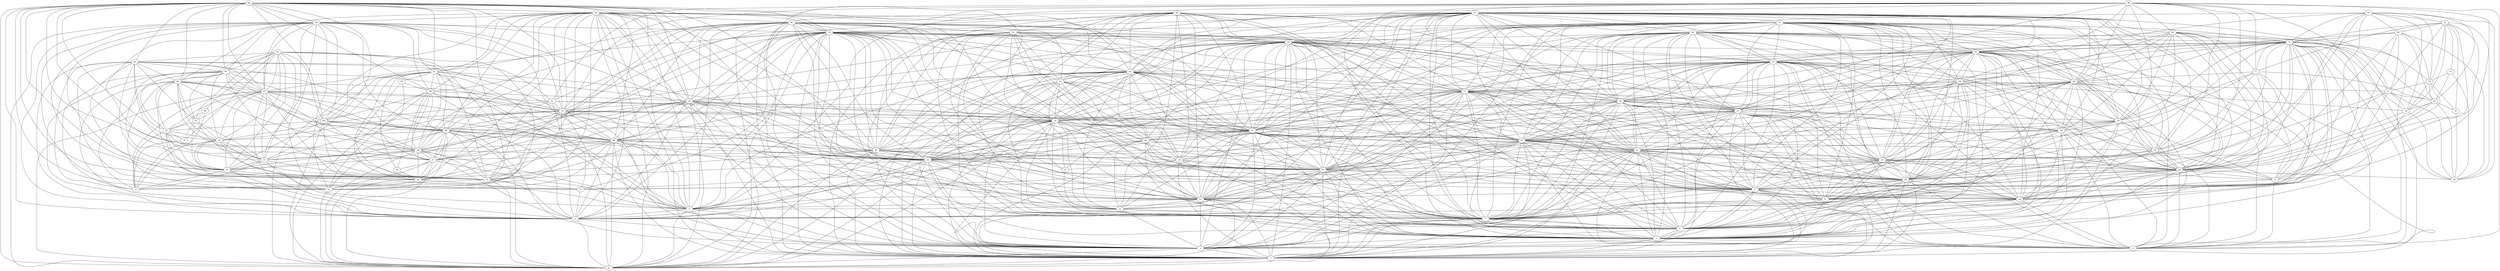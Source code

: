 digraph "sensornet-topology" {
label = "";
rankdir="BT";"0"->"1" [arrowhead = "both"] 
"0"->"2" [arrowhead = "both"] 
"0"->"3" [arrowhead = "both"] 
"0"->"9" [arrowhead = "both"] 
"0"->"12" [arrowhead = "both"] 
"0"->"14" [arrowhead = "both"] 
"0"->"15" [arrowhead = "both"] 
"0"->"18" [arrowhead = "both"] 
"0"->"29" [arrowhead = "both"] 
"0"->"37" [arrowhead = "both"] 
"0"->"39" [arrowhead = "both"] 
"0"->"40" [arrowhead = "both"] 
"0"->"46" [arrowhead = "both"] 
"0"->"48" [arrowhead = "both"] 
"0"->"51" [arrowhead = "both"] 
"0"->"52" [arrowhead = "both"] 
"0"->"53" [arrowhead = "both"] 
"0"->"59" [arrowhead = "both"] 
"0"->"62" [arrowhead = "both"] 
"0"->"64" [arrowhead = "both"] 
"0"->"65" [arrowhead = "both"] 
"0"->"68" [arrowhead = "both"] 
"0"->"79" [arrowhead = "both"] 
"0"->"87" [arrowhead = "both"] 
"0"->"89" [arrowhead = "both"] 
"0"->"90" [arrowhead = "both"] 
"0"->"96" [arrowhead = "both"] 
"0"->"98" [arrowhead = "both"] 
"1"->"2" [arrowhead = "both"] 
"1"->"5" [arrowhead = "both"] 
"1"->"6" [arrowhead = "both"] 
"1"->"7" [arrowhead = "both"] 
"1"->"9" [arrowhead = "both"] 
"1"->"10" [arrowhead = "both"] 
"1"->"12" [arrowhead = "both"] 
"1"->"17" [arrowhead = "both"] 
"1"->"20" [arrowhead = "both"] 
"1"->"23" [arrowhead = "both"] 
"1"->"28" [arrowhead = "both"] 
"1"->"29" [arrowhead = "both"] 
"1"->"35" [arrowhead = "both"] 
"1"->"40" [arrowhead = "both"] 
"1"->"41" [arrowhead = "both"] 
"1"->"43" [arrowhead = "both"] 
"1"->"44" [arrowhead = "both"] 
"1"->"46" [arrowhead = "both"] 
"1"->"52" [arrowhead = "both"] 
"1"->"55" [arrowhead = "both"] 
"1"->"56" [arrowhead = "both"] 
"1"->"57" [arrowhead = "both"] 
"1"->"59" [arrowhead = "both"] 
"1"->"60" [arrowhead = "both"] 
"1"->"62" [arrowhead = "both"] 
"1"->"67" [arrowhead = "both"] 
"1"->"70" [arrowhead = "both"] 
"1"->"73" [arrowhead = "both"] 
"1"->"78" [arrowhead = "both"] 
"1"->"79" [arrowhead = "both"] 
"1"->"85" [arrowhead = "both"] 
"1"->"90" [arrowhead = "both"] 
"1"->"91" [arrowhead = "both"] 
"1"->"93" [arrowhead = "both"] 
"1"->"94" [arrowhead = "both"] 
"1"->"96" [arrowhead = "both"] 
"2"->"3" [arrowhead = "both"] 
"2"->"5" [arrowhead = "both"] 
"2"->"6" [arrowhead = "both"] 
"2"->"7" [arrowhead = "both"] 
"2"->"9" [arrowhead = "both"] 
"2"->"10" [arrowhead = "both"] 
"2"->"12" [arrowhead = "both"] 
"2"->"17" [arrowhead = "both"] 
"2"->"23" [arrowhead = "both"] 
"2"->"29" [arrowhead = "both"] 
"2"->"40" [arrowhead = "both"] 
"2"->"41" [arrowhead = "both"] 
"2"->"43" [arrowhead = "both"] 
"2"->"46" [arrowhead = "both"] 
"2"->"48" [arrowhead = "both"] 
"2"->"51" [arrowhead = "both"] 
"2"->"53" [arrowhead = "both"] 
"2"->"55" [arrowhead = "both"] 
"2"->"56" [arrowhead = "both"] 
"2"->"57" [arrowhead = "both"] 
"2"->"59" [arrowhead = "both"] 
"2"->"60" [arrowhead = "both"] 
"2"->"62" [arrowhead = "both"] 
"2"->"67" [arrowhead = "both"] 
"2"->"73" [arrowhead = "both"] 
"2"->"79" [arrowhead = "both"] 
"2"->"90" [arrowhead = "both"] 
"2"->"91" [arrowhead = "both"] 
"2"->"93" [arrowhead = "both"] 
"2"->"96" [arrowhead = "both"] 
"2"->"98" [arrowhead = "both"] 
"3"->"9" [arrowhead = "both"] 
"3"->"11" [arrowhead = "both"] 
"3"->"15" [arrowhead = "both"] 
"3"->"29" [arrowhead = "both"] 
"3"->"30" [arrowhead = "both"] 
"3"->"31" [arrowhead = "both"] 
"3"->"32" [arrowhead = "both"] 
"3"->"39" [arrowhead = "both"] 
"3"->"43" [arrowhead = "both"] 
"3"->"46" [arrowhead = "both"] 
"3"->"48" [arrowhead = "both"] 
"3"->"49" [arrowhead = "both"] 
"3"->"52" [arrowhead = "both"] 
"3"->"59" [arrowhead = "both"] 
"3"->"61" [arrowhead = "both"] 
"3"->"65" [arrowhead = "both"] 
"3"->"79" [arrowhead = "both"] 
"3"->"80" [arrowhead = "both"] 
"3"->"81" [arrowhead = "both"] 
"3"->"82" [arrowhead = "both"] 
"3"->"89" [arrowhead = "both"] 
"3"->"93" [arrowhead = "both"] 
"3"->"96" [arrowhead = "both"] 
"3"->"98" [arrowhead = "both"] 
"3"->"99" [arrowhead = "both"] 
"4"->"5" [arrowhead = "both"] 
"4"->"16" [arrowhead = "both"] 
"4"->"17" [arrowhead = "both"] 
"4"->"20" [arrowhead = "both"] 
"4"->"21" [arrowhead = "both"] 
"4"->"25" [arrowhead = "both"] 
"4"->"34" [arrowhead = "both"] 
"4"->"35" [arrowhead = "both"] 
"4"->"41" [arrowhead = "both"] 
"4"->"43" [arrowhead = "both"] 
"4"->"49" [arrowhead = "both"] 
"4"->"55" [arrowhead = "both"] 
"4"->"66" [arrowhead = "both"] 
"4"->"67" [arrowhead = "both"] 
"4"->"70" [arrowhead = "both"] 
"4"->"71" [arrowhead = "both"] 
"4"->"75" [arrowhead = "both"] 
"4"->"84" [arrowhead = "both"] 
"4"->"85" [arrowhead = "both"] 
"4"->"91" [arrowhead = "both"] 
"4"->"93" [arrowhead = "both"] 
"4"->"99" [arrowhead = "both"] 
"5"->"6" [arrowhead = "both"] 
"5"->"7" [arrowhead = "both"] 
"5"->"8" [arrowhead = "both"] 
"5"->"12" [arrowhead = "both"] 
"5"->"16" [arrowhead = "both"] 
"5"->"17" [arrowhead = "both"] 
"5"->"20" [arrowhead = "both"] 
"5"->"23" [arrowhead = "both"] 
"5"->"25" [arrowhead = "both"] 
"5"->"29" [arrowhead = "both"] 
"5"->"35" [arrowhead = "both"] 
"5"->"41" [arrowhead = "both"] 
"5"->"43" [arrowhead = "both"] 
"5"->"49" [arrowhead = "both"] 
"5"->"51" [arrowhead = "both"] 
"5"->"52" [arrowhead = "both"] 
"5"->"54" [arrowhead = "both"] 
"5"->"56" [arrowhead = "both"] 
"5"->"57" [arrowhead = "both"] 
"5"->"58" [arrowhead = "both"] 
"5"->"62" [arrowhead = "both"] 
"5"->"66" [arrowhead = "both"] 
"5"->"67" [arrowhead = "both"] 
"5"->"70" [arrowhead = "both"] 
"5"->"73" [arrowhead = "both"] 
"5"->"75" [arrowhead = "both"] 
"5"->"79" [arrowhead = "both"] 
"5"->"85" [arrowhead = "both"] 
"5"->"91" [arrowhead = "both"] 
"5"->"93" [arrowhead = "both"] 
"5"->"99" [arrowhead = "both"] 
"6"->"7" [arrowhead = "both"] 
"6"->"8" [arrowhead = "both"] 
"6"->"16" [arrowhead = "both"] 
"6"->"17" [arrowhead = "both"] 
"6"->"20" [arrowhead = "both"] 
"6"->"23" [arrowhead = "both"] 
"6"->"25" [arrowhead = "both"] 
"6"->"28" [arrowhead = "both"] 
"6"->"35" [arrowhead = "both"] 
"6"->"41" [arrowhead = "both"] 
"6"->"43" [arrowhead = "both"] 
"6"->"44" [arrowhead = "both"] 
"6"->"51" [arrowhead = "both"] 
"6"->"52" [arrowhead = "both"] 
"6"->"55" [arrowhead = "both"] 
"6"->"57" [arrowhead = "both"] 
"6"->"58" [arrowhead = "both"] 
"6"->"66" [arrowhead = "both"] 
"6"->"67" [arrowhead = "both"] 
"6"->"70" [arrowhead = "both"] 
"6"->"73" [arrowhead = "both"] 
"6"->"75" [arrowhead = "both"] 
"6"->"78" [arrowhead = "both"] 
"6"->"85" [arrowhead = "both"] 
"6"->"91" [arrowhead = "both"] 
"6"->"93" [arrowhead = "both"] 
"6"->"94" [arrowhead = "both"] 
"7"->"8" [arrowhead = "both"] 
"7"->"10" [arrowhead = "both"] 
"7"->"12" [arrowhead = "both"] 
"7"->"16" [arrowhead = "both"] 
"7"->"17" [arrowhead = "both"] 
"7"->"20" [arrowhead = "both"] 
"7"->"23" [arrowhead = "both"] 
"7"->"28" [arrowhead = "both"] 
"7"->"29" [arrowhead = "both"] 
"7"->"35" [arrowhead = "both"] 
"7"->"41" [arrowhead = "both"] 
"7"->"43" [arrowhead = "both"] 
"7"->"44" [arrowhead = "both"] 
"7"->"51" [arrowhead = "both"] 
"7"->"52" [arrowhead = "both"] 
"7"->"55" [arrowhead = "both"] 
"7"->"56" [arrowhead = "both"] 
"7"->"58" [arrowhead = "both"] 
"7"->"60" [arrowhead = "both"] 
"7"->"62" [arrowhead = "both"] 
"7"->"66" [arrowhead = "both"] 
"7"->"67" [arrowhead = "both"] 
"7"->"70" [arrowhead = "both"] 
"7"->"73" [arrowhead = "both"] 
"7"->"78" [arrowhead = "both"] 
"7"->"79" [arrowhead = "both"] 
"7"->"85" [arrowhead = "both"] 
"7"->"91" [arrowhead = "both"] 
"7"->"93" [arrowhead = "both"] 
"7"->"94" [arrowhead = "both"] 
"8"->"17" [arrowhead = "both"] 
"8"->"20" [arrowhead = "both"] 
"8"->"25" [arrowhead = "both"] 
"8"->"35" [arrowhead = "both"] 
"8"->"38" [arrowhead = "both"] 
"8"->"41" [arrowhead = "both"] 
"8"->"45" [arrowhead = "both"] 
"8"->"55" [arrowhead = "both"] 
"8"->"56" [arrowhead = "both"] 
"8"->"57" [arrowhead = "both"] 
"8"->"67" [arrowhead = "both"] 
"8"->"70" [arrowhead = "both"] 
"8"->"75" [arrowhead = "both"] 
"8"->"85" [arrowhead = "both"] 
"8"->"88" [arrowhead = "both"] 
"8"->"91" [arrowhead = "both"] 
"8"->"95" [arrowhead = "both"] 
"9"->"12" [arrowhead = "both"] 
"9"->"18" [arrowhead = "both"] 
"9"->"23" [arrowhead = "both"] 
"9"->"29" [arrowhead = "both"] 
"9"->"37" [arrowhead = "both"] 
"9"->"39" [arrowhead = "both"] 
"9"->"40" [arrowhead = "both"] 
"9"->"46" [arrowhead = "both"] 
"9"->"48" [arrowhead = "both"] 
"9"->"51" [arrowhead = "both"] 
"9"->"52" [arrowhead = "both"] 
"9"->"53" [arrowhead = "both"] 
"9"->"62" [arrowhead = "both"] 
"9"->"68" [arrowhead = "both"] 
"9"->"73" [arrowhead = "both"] 
"9"->"79" [arrowhead = "both"] 
"9"->"87" [arrowhead = "both"] 
"9"->"89" [arrowhead = "both"] 
"9"->"90" [arrowhead = "both"] 
"9"->"96" [arrowhead = "both"] 
"9"->"98" [arrowhead = "both"] 
"10"->"12" [arrowhead = "both"] 
"10"->"22" [arrowhead = "both"] 
"10"->"23" [arrowhead = "both"] 
"10"->"28" [arrowhead = "both"] 
"10"->"40" [arrowhead = "both"] 
"10"->"44" [arrowhead = "both"] 
"10"->"51" [arrowhead = "both"] 
"10"->"52" [arrowhead = "both"] 
"10"->"57" [arrowhead = "both"] 
"10"->"62" [arrowhead = "both"] 
"10"->"72" [arrowhead = "both"] 
"10"->"73" [arrowhead = "both"] 
"10"->"78" [arrowhead = "both"] 
"10"->"90" [arrowhead = "both"] 
"10"->"94" [arrowhead = "both"] 
"11"->"15" [arrowhead = "both"] 
"11"->"32" [arrowhead = "both"] 
"11"->"43" [arrowhead = "both"] 
"11"->"49" [arrowhead = "both"] 
"11"->"53" [arrowhead = "both"] 
"11"->"65" [arrowhead = "both"] 
"11"->"82" [arrowhead = "both"] 
"11"->"93" [arrowhead = "both"] 
"11"->"99" [arrowhead = "both"] 
"12"->"17" [arrowhead = "both"] 
"12"->"23" [arrowhead = "both"] 
"12"->"28" [arrowhead = "both"] 
"12"->"29" [arrowhead = "both"] 
"12"->"40" [arrowhead = "both"] 
"12"->"41" [arrowhead = "both"] 
"12"->"43" [arrowhead = "both"] 
"12"->"44" [arrowhead = "both"] 
"12"->"46" [arrowhead = "both"] 
"12"->"51" [arrowhead = "both"] 
"12"->"52" [arrowhead = "both"] 
"12"->"55" [arrowhead = "both"] 
"12"->"57" [arrowhead = "both"] 
"12"->"59" [arrowhead = "both"] 
"12"->"60" [arrowhead = "both"] 
"12"->"67" [arrowhead = "both"] 
"12"->"73" [arrowhead = "both"] 
"12"->"78" [arrowhead = "both"] 
"12"->"79" [arrowhead = "both"] 
"12"->"90" [arrowhead = "both"] 
"12"->"91" [arrowhead = "both"] 
"12"->"93" [arrowhead = "both"] 
"12"->"94" [arrowhead = "both"] 
"12"->"96" [arrowhead = "both"] 
"13"->"15" [arrowhead = "both"] 
"13"->"30" [arrowhead = "both"] 
"13"->"31" [arrowhead = "both"] 
"13"->"32" [arrowhead = "both"] 
"13"->"36" [arrowhead = "both"] 
"13"->"47" [arrowhead = "both"] 
"13"->"65" [arrowhead = "both"] 
"13"->"80" [arrowhead = "both"] 
"13"->"81" [arrowhead = "both"] 
"13"->"82" [arrowhead = "both"] 
"13"->"86" [arrowhead = "both"] 
"13"->"97" [arrowhead = "both"] 
"14"->"18" [arrowhead = "both"] 
"14"->"30" [arrowhead = "both"] 
"14"->"37" [arrowhead = "both"] 
"14"->"39" [arrowhead = "both"] 
"14"->"46" [arrowhead = "both"] 
"14"->"47" [arrowhead = "both"] 
"14"->"48" [arrowhead = "both"] 
"14"->"68" [arrowhead = "both"] 
"14"->"80" [arrowhead = "both"] 
"14"->"87" [arrowhead = "both"] 
"14"->"89" [arrowhead = "both"] 
"14"->"96" [arrowhead = "both"] 
"14"->"97" [arrowhead = "both"] 
"14"->"98" [arrowhead = "both"] 
"15"->"29" [arrowhead = "both"] 
"15"->"30" [arrowhead = "both"] 
"15"->"31" [arrowhead = "both"] 
"15"->"32" [arrowhead = "both"] 
"15"->"39" [arrowhead = "both"] 
"15"->"46" [arrowhead = "both"] 
"15"->"47" [arrowhead = "both"] 
"15"->"48" [arrowhead = "both"] 
"15"->"53" [arrowhead = "both"] 
"15"->"61" [arrowhead = "both"] 
"15"->"63" [arrowhead = "both"] 
"15"->"79" [arrowhead = "both"] 
"15"->"80" [arrowhead = "both"] 
"15"->"81" [arrowhead = "both"] 
"15"->"82" [arrowhead = "both"] 
"15"->"89" [arrowhead = "both"] 
"15"->"96" [arrowhead = "both"] 
"15"->"97" [arrowhead = "both"] 
"15"->"98" [arrowhead = "both"] 
"16"->"17" [arrowhead = "both"] 
"16"->"20" [arrowhead = "both"] 
"16"->"21" [arrowhead = "both"] 
"16"->"25" [arrowhead = "both"] 
"16"->"34" [arrowhead = "both"] 
"16"->"35" [arrowhead = "both"] 
"16"->"41" [arrowhead = "both"] 
"16"->"43" [arrowhead = "both"] 
"16"->"49" [arrowhead = "both"] 
"16"->"54" [arrowhead = "both"] 
"16"->"55" [arrowhead = "both"] 
"16"->"56" [arrowhead = "both"] 
"16"->"57" [arrowhead = "both"] 
"16"->"67" [arrowhead = "both"] 
"16"->"70" [arrowhead = "both"] 
"16"->"71" [arrowhead = "both"] 
"16"->"75" [arrowhead = "both"] 
"16"->"84" [arrowhead = "both"] 
"16"->"85" [arrowhead = "both"] 
"16"->"91" [arrowhead = "both"] 
"16"->"93" [arrowhead = "both"] 
"16"->"99" [arrowhead = "both"] 
"17"->"20" [arrowhead = "both"] 
"17"->"23" [arrowhead = "both"] 
"17"->"25" [arrowhead = "both"] 
"17"->"29" [arrowhead = "both"] 
"17"->"34" [arrowhead = "both"] 
"17"->"35" [arrowhead = "both"] 
"17"->"41" [arrowhead = "both"] 
"17"->"43" [arrowhead = "both"] 
"17"->"51" [arrowhead = "both"] 
"17"->"52" [arrowhead = "both"] 
"17"->"54" [arrowhead = "both"] 
"17"->"55" [arrowhead = "both"] 
"17"->"56" [arrowhead = "both"] 
"17"->"57" [arrowhead = "both"] 
"17"->"58" [arrowhead = "both"] 
"17"->"62" [arrowhead = "both"] 
"17"->"66" [arrowhead = "both"] 
"17"->"70" [arrowhead = "both"] 
"17"->"73" [arrowhead = "both"] 
"17"->"75" [arrowhead = "both"] 
"17"->"79" [arrowhead = "both"] 
"17"->"84" [arrowhead = "both"] 
"17"->"85" [arrowhead = "both"] 
"17"->"91" [arrowhead = "both"] 
"17"->"93" [arrowhead = "both"] 
"18"->"19" [arrowhead = "both"] 
"18"->"37" [arrowhead = "both"] 
"18"->"39" [arrowhead = "both"] 
"18"->"40" [arrowhead = "both"] 
"18"->"46" [arrowhead = "both"] 
"18"->"48" [arrowhead = "both"] 
"18"->"59" [arrowhead = "both"] 
"18"->"64" [arrowhead = "both"] 
"18"->"69" [arrowhead = "both"] 
"18"->"87" [arrowhead = "both"] 
"18"->"89" [arrowhead = "both"] 
"18"->"90" [arrowhead = "both"] 
"18"->"96" [arrowhead = "both"] 
"18"->"98" [arrowhead = "both"] 
"19"->"37" [arrowhead = "both"] 
"19"->"68" [arrowhead = "both"] 
"19"->"87" [arrowhead = "both"] 
"20"->"23" [arrowhead = "both"] 
"20"->"25" [arrowhead = "both"] 
"20"->"34" [arrowhead = "both"] 
"20"->"35" [arrowhead = "both"] 
"20"->"41" [arrowhead = "both"] 
"20"->"43" [arrowhead = "both"] 
"20"->"49" [arrowhead = "both"] 
"20"->"51" [arrowhead = "both"] 
"20"->"54" [arrowhead = "both"] 
"20"->"55" [arrowhead = "both"] 
"20"->"56" [arrowhead = "both"] 
"20"->"57" [arrowhead = "both"] 
"20"->"58" [arrowhead = "both"] 
"20"->"66" [arrowhead = "both"] 
"20"->"67" [arrowhead = "both"] 
"20"->"73" [arrowhead = "both"] 
"20"->"75" [arrowhead = "both"] 
"20"->"84" [arrowhead = "both"] 
"20"->"85" [arrowhead = "both"] 
"20"->"91" [arrowhead = "both"] 
"20"->"93" [arrowhead = "both"] 
"20"->"99" [arrowhead = "both"] 
"21"->"25" [arrowhead = "both"] 
"21"->"34" [arrowhead = "both"] 
"21"->"42" [arrowhead = "both"] 
"21"->"49" [arrowhead = "both"] 
"21"->"54" [arrowhead = "both"] 
"21"->"66" [arrowhead = "both"] 
"21"->"75" [arrowhead = "both"] 
"21"->"84" [arrowhead = "both"] 
"21"->"92" [arrowhead = "both"] 
"21"->"99" [arrowhead = "both"] 
"22"->"28" [arrowhead = "both"] 
"22"->"44" [arrowhead = "both"] 
"22"->"60" [arrowhead = "both"] 
"22"->"78" [arrowhead = "both"] 
"22"->"94" [arrowhead = "both"] 
"23"->"28" [arrowhead = "both"] 
"23"->"29" [arrowhead = "both"] 
"23"->"35" [arrowhead = "both"] 
"23"->"40" [arrowhead = "both"] 
"23"->"41" [arrowhead = "both"] 
"23"->"43" [arrowhead = "both"] 
"23"->"44" [arrowhead = "both"] 
"23"->"51" [arrowhead = "both"] 
"23"->"52" [arrowhead = "both"] 
"23"->"55" [arrowhead = "both"] 
"23"->"56" [arrowhead = "both"] 
"23"->"57" [arrowhead = "both"] 
"23"->"59" [arrowhead = "both"] 
"23"->"60" [arrowhead = "both"] 
"23"->"62" [arrowhead = "both"] 
"23"->"67" [arrowhead = "both"] 
"23"->"70" [arrowhead = "both"] 
"23"->"78" [arrowhead = "both"] 
"23"->"79" [arrowhead = "both"] 
"23"->"85" [arrowhead = "both"] 
"23"->"90" [arrowhead = "both"] 
"23"->"91" [arrowhead = "both"] 
"23"->"93" [arrowhead = "both"] 
"23"->"94" [arrowhead = "both"] 
"24"->"25" [arrowhead = "both"] 
"24"->"26" [arrowhead = "both"] 
"24"->"38" [arrowhead = "both"] 
"24"->"42" [arrowhead = "both"] 
"24"->"45" [arrowhead = "both"] 
"24"->"75" [arrowhead = "both"] 
"24"->"76" [arrowhead = "both"] 
"24"->"88" [arrowhead = "both"] 
"24"->"92" [arrowhead = "both"] 
"24"->"95" [arrowhead = "both"] 
"25"->"34" [arrowhead = "both"] 
"25"->"35" [arrowhead = "both"] 
"25"->"38" [arrowhead = "both"] 
"25"->"41" [arrowhead = "both"] 
"25"->"42" [arrowhead = "both"] 
"25"->"45" [arrowhead = "both"] 
"25"->"54" [arrowhead = "both"] 
"25"->"55" [arrowhead = "both"] 
"25"->"56" [arrowhead = "both"] 
"25"->"58" [arrowhead = "both"] 
"25"->"66" [arrowhead = "both"] 
"25"->"67" [arrowhead = "both"] 
"25"->"70" [arrowhead = "both"] 
"25"->"71" [arrowhead = "both"] 
"25"->"74" [arrowhead = "both"] 
"25"->"84" [arrowhead = "both"] 
"25"->"85" [arrowhead = "both"] 
"25"->"88" [arrowhead = "both"] 
"25"->"91" [arrowhead = "both"] 
"25"->"92" [arrowhead = "both"] 
"25"->"95" [arrowhead = "both"] 
"26"->"42" [arrowhead = "both"] 
"26"->"74" [arrowhead = "both"] 
"26"->"92" [arrowhead = "both"] 
"28"->"40" [arrowhead = "both"] 
"28"->"44" [arrowhead = "both"] 
"28"->"51" [arrowhead = "both"] 
"28"->"56" [arrowhead = "both"] 
"28"->"57" [arrowhead = "both"] 
"28"->"60" [arrowhead = "both"] 
"28"->"62" [arrowhead = "both"] 
"28"->"72" [arrowhead = "both"] 
"28"->"73" [arrowhead = "both"] 
"28"->"90" [arrowhead = "both"] 
"28"->"94" [arrowhead = "both"] 
"29"->"39" [arrowhead = "both"] 
"29"->"40" [arrowhead = "both"] 
"29"->"41" [arrowhead = "both"] 
"29"->"43" [arrowhead = "both"] 
"29"->"46" [arrowhead = "both"] 
"29"->"48" [arrowhead = "both"] 
"29"->"51" [arrowhead = "both"] 
"29"->"52" [arrowhead = "both"] 
"29"->"53" [arrowhead = "both"] 
"29"->"55" [arrowhead = "both"] 
"29"->"57" [arrowhead = "both"] 
"29"->"59" [arrowhead = "both"] 
"29"->"62" [arrowhead = "both"] 
"29"->"65" [arrowhead = "both"] 
"29"->"67" [arrowhead = "both"] 
"29"->"73" [arrowhead = "both"] 
"29"->"89" [arrowhead = "both"] 
"29"->"90" [arrowhead = "both"] 
"29"->"91" [arrowhead = "both"] 
"29"->"93" [arrowhead = "both"] 
"29"->"96" [arrowhead = "both"] 
"29"->"98" [arrowhead = "both"] 
"30"->"31" [arrowhead = "both"] 
"30"->"32" [arrowhead = "both"] 
"30"->"39" [arrowhead = "both"] 
"30"->"47" [arrowhead = "both"] 
"30"->"48" [arrowhead = "both"] 
"30"->"53" [arrowhead = "both"] 
"30"->"63" [arrowhead = "both"] 
"30"->"64" [arrowhead = "both"] 
"30"->"65" [arrowhead = "both"] 
"30"->"81" [arrowhead = "both"] 
"30"->"82" [arrowhead = "both"] 
"30"->"89" [arrowhead = "both"] 
"30"->"97" [arrowhead = "both"] 
"30"->"98" [arrowhead = "both"] 
"31"->"32" [arrowhead = "both"] 
"31"->"39" [arrowhead = "both"] 
"31"->"47" [arrowhead = "both"] 
"31"->"48" [arrowhead = "both"] 
"31"->"53" [arrowhead = "both"] 
"31"->"63" [arrowhead = "both"] 
"31"->"65" [arrowhead = "both"] 
"31"->"80" [arrowhead = "both"] 
"31"->"82" [arrowhead = "both"] 
"31"->"89" [arrowhead = "both"] 
"31"->"97" [arrowhead = "both"] 
"31"->"98" [arrowhead = "both"] 
"32"->"47" [arrowhead = "both"] 
"32"->"48" [arrowhead = "both"] 
"32"->"53" [arrowhead = "both"] 
"32"->"61" [arrowhead = "both"] 
"32"->"63" [arrowhead = "both"] 
"32"->"65" [arrowhead = "both"] 
"32"->"80" [arrowhead = "both"] 
"32"->"81" [arrowhead = "both"] 
"32"->"97" [arrowhead = "both"] 
"32"->"98" [arrowhead = "both"] 
"34"->"43" [arrowhead = "both"] 
"34"->"49" [arrowhead = "both"] 
"34"->"54" [arrowhead = "both"] 
"34"->"66" [arrowhead = "both"] 
"34"->"67" [arrowhead = "both"] 
"34"->"70" [arrowhead = "both"] 
"34"->"71" [arrowhead = "both"] 
"34"->"75" [arrowhead = "both"] 
"34"->"93" [arrowhead = "both"] 
"34"->"99" [arrowhead = "both"] 
"35"->"41" [arrowhead = "both"] 
"35"->"43" [arrowhead = "both"] 
"35"->"45" [arrowhead = "both"] 
"35"->"51" [arrowhead = "both"] 
"35"->"54" [arrowhead = "both"] 
"35"->"55" [arrowhead = "both"] 
"35"->"56" [arrowhead = "both"] 
"35"->"57" [arrowhead = "both"] 
"35"->"58" [arrowhead = "both"] 
"35"->"66" [arrowhead = "both"] 
"35"->"67" [arrowhead = "both"] 
"35"->"70" [arrowhead = "both"] 
"35"->"73" [arrowhead = "both"] 
"35"->"75" [arrowhead = "both"] 
"35"->"91" [arrowhead = "both"] 
"35"->"93" [arrowhead = "both"] 
"35"->"95" [arrowhead = "both"] 
"36"->"47" [arrowhead = "both"] 
"36"->"63" [arrowhead = "both"] 
"36"->"97" [arrowhead = "both"] 
"37"->"39" [arrowhead = "both"] 
"37"->"40" [arrowhead = "both"] 
"37"->"46" [arrowhead = "both"] 
"37"->"48" [arrowhead = "both"] 
"37"->"59" [arrowhead = "both"] 
"37"->"64" [arrowhead = "both"] 
"37"->"68" [arrowhead = "both"] 
"37"->"69" [arrowhead = "both"] 
"37"->"89" [arrowhead = "both"] 
"37"->"90" [arrowhead = "both"] 
"37"->"96" [arrowhead = "both"] 
"37"->"98" [arrowhead = "both"] 
"38"->"42" [arrowhead = "both"] 
"38"->"45" [arrowhead = "both"] 
"38"->"58" [arrowhead = "both"] 
"38"->"74" [arrowhead = "both"] 
"38"->"75" [arrowhead = "both"] 
"38"->"92" [arrowhead = "both"] 
"38"->"95" [arrowhead = "both"] 
"39"->"46" [arrowhead = "both"] 
"39"->"48" [arrowhead = "both"] 
"39"->"53" [arrowhead = "both"] 
"39"->"59" [arrowhead = "both"] 
"39"->"64" [arrowhead = "both"] 
"39"->"65" [arrowhead = "both"] 
"39"->"68" [arrowhead = "both"] 
"39"->"79" [arrowhead = "both"] 
"39"->"80" [arrowhead = "both"] 
"39"->"81" [arrowhead = "both"] 
"39"->"87" [arrowhead = "both"] 
"39"->"96" [arrowhead = "both"] 
"39"->"98" [arrowhead = "both"] 
"40"->"44" [arrowhead = "both"] 
"40"->"46" [arrowhead = "both"] 
"40"->"51" [arrowhead = "both"] 
"40"->"52" [arrowhead = "both"] 
"40"->"59" [arrowhead = "both"] 
"40"->"60" [arrowhead = "both"] 
"40"->"62" [arrowhead = "both"] 
"40"->"68" [arrowhead = "both"] 
"40"->"73" [arrowhead = "both"] 
"40"->"78" [arrowhead = "both"] 
"40"->"79" [arrowhead = "both"] 
"40"->"87" [arrowhead = "both"] 
"40"->"94" [arrowhead = "both"] 
"40"->"96" [arrowhead = "both"] 
"41"->"43" [arrowhead = "both"] 
"41"->"51" [arrowhead = "both"] 
"41"->"52" [arrowhead = "both"] 
"41"->"54" [arrowhead = "both"] 
"41"->"55" [arrowhead = "both"] 
"41"->"56" [arrowhead = "both"] 
"41"->"57" [arrowhead = "both"] 
"41"->"58" [arrowhead = "both"] 
"41"->"62" [arrowhead = "both"] 
"41"->"66" [arrowhead = "both"] 
"41"->"67" [arrowhead = "both"] 
"41"->"70" [arrowhead = "both"] 
"41"->"73" [arrowhead = "both"] 
"41"->"75" [arrowhead = "both"] 
"41"->"79" [arrowhead = "both"] 
"41"->"85" [arrowhead = "both"] 
"41"->"93" [arrowhead = "both"] 
"42"->"45" [arrowhead = "both"] 
"42"->"71" [arrowhead = "both"] 
"42"->"74" [arrowhead = "both"] 
"42"->"75" [arrowhead = "both"] 
"42"->"76" [arrowhead = "both"] 
"42"->"88" [arrowhead = "both"] 
"42"->"95" [arrowhead = "both"] 
"43"->"49" [arrowhead = "both"] 
"43"->"51" [arrowhead = "both"] 
"43"->"52" [arrowhead = "both"] 
"43"->"53" [arrowhead = "both"] 
"43"->"54" [arrowhead = "both"] 
"43"->"55" [arrowhead = "both"] 
"43"->"56" [arrowhead = "both"] 
"43"->"57" [arrowhead = "both"] 
"43"->"61" [arrowhead = "both"] 
"43"->"62" [arrowhead = "both"] 
"43"->"66" [arrowhead = "both"] 
"43"->"67" [arrowhead = "both"] 
"43"->"70" [arrowhead = "both"] 
"43"->"73" [arrowhead = "both"] 
"43"->"79" [arrowhead = "both"] 
"43"->"84" [arrowhead = "both"] 
"43"->"85" [arrowhead = "both"] 
"43"->"91" [arrowhead = "both"] 
"43"->"99" [arrowhead = "both"] 
"44"->"51" [arrowhead = "both"] 
"44"->"56" [arrowhead = "both"] 
"44"->"57" [arrowhead = "both"] 
"44"->"60" [arrowhead = "both"] 
"44"->"62" [arrowhead = "both"] 
"44"->"72" [arrowhead = "both"] 
"44"->"73" [arrowhead = "both"] 
"44"->"78" [arrowhead = "both"] 
"44"->"90" [arrowhead = "both"] 
"45"->"58" [arrowhead = "both"] 
"45"->"74" [arrowhead = "both"] 
"45"->"75" [arrowhead = "both"] 
"45"->"85" [arrowhead = "both"] 
"45"->"88" [arrowhead = "both"] 
"45"->"92" [arrowhead = "both"] 
"46"->"48" [arrowhead = "both"] 
"46"->"51" [arrowhead = "both"] 
"46"->"52" [arrowhead = "both"] 
"46"->"53" [arrowhead = "both"] 
"46"->"59" [arrowhead = "both"] 
"46"->"62" [arrowhead = "both"] 
"46"->"64" [arrowhead = "both"] 
"46"->"65" [arrowhead = "both"] 
"46"->"68" [arrowhead = "both"] 
"46"->"79" [arrowhead = "both"] 
"46"->"87" [arrowhead = "both"] 
"46"->"89" [arrowhead = "both"] 
"46"->"90" [arrowhead = "both"] 
"46"->"98" [arrowhead = "both"] 
"47"->"63" [arrowhead = "both"] 
"47"->"64" [arrowhead = "both"] 
"47"->"65" [arrowhead = "both"] 
"47"->"80" [arrowhead = "both"] 
"47"->"81" [arrowhead = "both"] 
"47"->"82" [arrowhead = "both"] 
"47"->"86" [arrowhead = "both"] 
"48"->"52" [arrowhead = "both"] 
"48"->"53" [arrowhead = "both"] 
"48"->"59" [arrowhead = "both"] 
"48"->"64" [arrowhead = "both"] 
"48"->"65" [arrowhead = "both"] 
"48"->"68" [arrowhead = "both"] 
"48"->"79" [arrowhead = "both"] 
"48"->"80" [arrowhead = "both"] 
"48"->"81" [arrowhead = "both"] 
"48"->"82" [arrowhead = "both"] 
"48"->"87" [arrowhead = "both"] 
"48"->"89" [arrowhead = "both"] 
"48"->"96" [arrowhead = "both"] 
"49"->"53" [arrowhead = "both"] 
"49"->"54" [arrowhead = "both"] 
"49"->"55" [arrowhead = "both"] 
"49"->"61" [arrowhead = "both"] 
"49"->"66" [arrowhead = "both"] 
"49"->"70" [arrowhead = "both"] 
"49"->"71" [arrowhead = "both"] 
"49"->"84" [arrowhead = "both"] 
"49"->"93" [arrowhead = "both"] 
"51"->"52" [arrowhead = "both"] 
"51"->"55" [arrowhead = "both"] 
"51"->"56" [arrowhead = "both"] 
"51"->"57" [arrowhead = "both"] 
"51"->"59" [arrowhead = "both"] 
"51"->"60" [arrowhead = "both"] 
"51"->"62" [arrowhead = "both"] 
"51"->"67" [arrowhead = "both"] 
"51"->"70" [arrowhead = "both"] 
"51"->"73" [arrowhead = "both"] 
"51"->"78" [arrowhead = "both"] 
"51"->"79" [arrowhead = "both"] 
"51"->"85" [arrowhead = "both"] 
"51"->"90" [arrowhead = "both"] 
"51"->"91" [arrowhead = "both"] 
"51"->"93" [arrowhead = "both"] 
"51"->"94" [arrowhead = "both"] 
"51"->"96" [arrowhead = "both"] 
"52"->"53" [arrowhead = "both"] 
"52"->"55" [arrowhead = "both"] 
"52"->"56" [arrowhead = "both"] 
"52"->"57" [arrowhead = "both"] 
"52"->"59" [arrowhead = "both"] 
"52"->"60" [arrowhead = "both"] 
"52"->"62" [arrowhead = "both"] 
"52"->"67" [arrowhead = "both"] 
"52"->"73" [arrowhead = "both"] 
"52"->"79" [arrowhead = "both"] 
"52"->"90" [arrowhead = "both"] 
"52"->"91" [arrowhead = "both"] 
"52"->"93" [arrowhead = "both"] 
"52"->"96" [arrowhead = "both"] 
"52"->"98" [arrowhead = "both"] 
"53"->"59" [arrowhead = "both"] 
"53"->"61" [arrowhead = "both"] 
"53"->"65" [arrowhead = "both"] 
"53"->"79" [arrowhead = "both"] 
"53"->"80" [arrowhead = "both"] 
"53"->"81" [arrowhead = "both"] 
"53"->"82" [arrowhead = "both"] 
"53"->"89" [arrowhead = "both"] 
"53"->"93" [arrowhead = "both"] 
"53"->"96" [arrowhead = "both"] 
"53"->"98" [arrowhead = "both"] 
"53"->"99" [arrowhead = "both"] 
"54"->"55" [arrowhead = "both"] 
"54"->"66" [arrowhead = "both"] 
"54"->"67" [arrowhead = "both"] 
"54"->"70" [arrowhead = "both"] 
"54"->"71" [arrowhead = "both"] 
"54"->"75" [arrowhead = "both"] 
"54"->"84" [arrowhead = "both"] 
"54"->"85" [arrowhead = "both"] 
"54"->"91" [arrowhead = "both"] 
"54"->"93" [arrowhead = "both"] 
"54"->"99" [arrowhead = "both"] 
"55"->"56" [arrowhead = "both"] 
"55"->"57" [arrowhead = "both"] 
"55"->"58" [arrowhead = "both"] 
"55"->"62" [arrowhead = "both"] 
"55"->"66" [arrowhead = "both"] 
"55"->"67" [arrowhead = "both"] 
"55"->"70" [arrowhead = "both"] 
"55"->"73" [arrowhead = "both"] 
"55"->"75" [arrowhead = "both"] 
"55"->"79" [arrowhead = "both"] 
"55"->"85" [arrowhead = "both"] 
"55"->"91" [arrowhead = "both"] 
"55"->"93" [arrowhead = "both"] 
"55"->"99" [arrowhead = "both"] 
"56"->"57" [arrowhead = "both"] 
"56"->"58" [arrowhead = "both"] 
"56"->"66" [arrowhead = "both"] 
"56"->"67" [arrowhead = "both"] 
"56"->"70" [arrowhead = "both"] 
"56"->"73" [arrowhead = "both"] 
"56"->"75" [arrowhead = "both"] 
"56"->"78" [arrowhead = "both"] 
"56"->"85" [arrowhead = "both"] 
"56"->"91" [arrowhead = "both"] 
"56"->"93" [arrowhead = "both"] 
"56"->"94" [arrowhead = "both"] 
"57"->"58" [arrowhead = "both"] 
"57"->"60" [arrowhead = "both"] 
"57"->"62" [arrowhead = "both"] 
"57"->"66" [arrowhead = "both"] 
"57"->"67" [arrowhead = "both"] 
"57"->"70" [arrowhead = "both"] 
"57"->"73" [arrowhead = "both"] 
"57"->"78" [arrowhead = "both"] 
"57"->"79" [arrowhead = "both"] 
"57"->"85" [arrowhead = "both"] 
"57"->"91" [arrowhead = "both"] 
"57"->"93" [arrowhead = "both"] 
"57"->"94" [arrowhead = "both"] 
"58"->"67" [arrowhead = "both"] 
"58"->"70" [arrowhead = "both"] 
"58"->"75" [arrowhead = "both"] 
"58"->"85" [arrowhead = "both"] 
"58"->"88" [arrowhead = "both"] 
"58"->"91" [arrowhead = "both"] 
"58"->"95" [arrowhead = "both"] 
"59"->"62" [arrowhead = "both"] 
"59"->"68" [arrowhead = "both"] 
"59"->"73" [arrowhead = "both"] 
"59"->"79" [arrowhead = "both"] 
"59"->"87" [arrowhead = "both"] 
"59"->"89" [arrowhead = "both"] 
"59"->"90" [arrowhead = "both"] 
"59"->"96" [arrowhead = "both"] 
"59"->"98" [arrowhead = "both"] 
"60"->"62" [arrowhead = "both"] 
"60"->"72" [arrowhead = "both"] 
"60"->"73" [arrowhead = "both"] 
"60"->"78" [arrowhead = "both"] 
"60"->"90" [arrowhead = "both"] 
"60"->"94" [arrowhead = "both"] 
"61"->"65" [arrowhead = "both"] 
"61"->"82" [arrowhead = "both"] 
"61"->"93" [arrowhead = "both"] 
"61"->"99" [arrowhead = "both"] 
"62"->"67" [arrowhead = "both"] 
"62"->"73" [arrowhead = "both"] 
"62"->"78" [arrowhead = "both"] 
"62"->"79" [arrowhead = "both"] 
"62"->"90" [arrowhead = "both"] 
"62"->"91" [arrowhead = "both"] 
"62"->"93" [arrowhead = "both"] 
"62"->"94" [arrowhead = "both"] 
"62"->"96" [arrowhead = "both"] 
"63"->"65" [arrowhead = "both"] 
"63"->"80" [arrowhead = "both"] 
"63"->"81" [arrowhead = "both"] 
"63"->"82" [arrowhead = "both"] 
"63"->"86" [arrowhead = "both"] 
"63"->"97" [arrowhead = "both"] 
"64"->"68" [arrowhead = "both"] 
"64"->"80" [arrowhead = "both"] 
"64"->"87" [arrowhead = "both"] 
"64"->"89" [arrowhead = "both"] 
"64"->"96" [arrowhead = "both"] 
"64"->"97" [arrowhead = "both"] 
"64"->"98" [arrowhead = "both"] 
"65"->"79" [arrowhead = "both"] 
"65"->"80" [arrowhead = "both"] 
"65"->"81" [arrowhead = "both"] 
"65"->"82" [arrowhead = "both"] 
"65"->"89" [arrowhead = "both"] 
"65"->"96" [arrowhead = "both"] 
"65"->"97" [arrowhead = "both"] 
"65"->"98" [arrowhead = "both"] 
"66"->"67" [arrowhead = "both"] 
"66"->"70" [arrowhead = "both"] 
"66"->"71" [arrowhead = "both"] 
"66"->"75" [arrowhead = "both"] 
"66"->"84" [arrowhead = "both"] 
"66"->"85" [arrowhead = "both"] 
"66"->"91" [arrowhead = "both"] 
"66"->"93" [arrowhead = "both"] 
"66"->"99" [arrowhead = "both"] 
"67"->"70" [arrowhead = "both"] 
"67"->"73" [arrowhead = "both"] 
"67"->"75" [arrowhead = "both"] 
"67"->"79" [arrowhead = "both"] 
"67"->"84" [arrowhead = "both"] 
"67"->"85" [arrowhead = "both"] 
"67"->"91" [arrowhead = "both"] 
"67"->"93" [arrowhead = "both"] 
"68"->"69" [arrowhead = "both"] 
"68"->"87" [arrowhead = "both"] 
"68"->"89" [arrowhead = "both"] 
"68"->"90" [arrowhead = "both"] 
"68"->"96" [arrowhead = "both"] 
"68"->"98" [arrowhead = "both"] 
"69"->"87" [arrowhead = "both"] 
"70"->"73" [arrowhead = "both"] 
"70"->"75" [arrowhead = "both"] 
"70"->"84" [arrowhead = "both"] 
"70"->"85" [arrowhead = "both"] 
"70"->"91" [arrowhead = "both"] 
"70"->"93" [arrowhead = "both"] 
"70"->"99" [arrowhead = "both"] 
"71"->"75" [arrowhead = "both"] 
"71"->"84" [arrowhead = "both"] 
"71"->"92" [arrowhead = "both"] 
"71"->"99" [arrowhead = "both"] 
"72"->"78" [arrowhead = "both"] 
"72"->"94" [arrowhead = "both"] 
"73"->"78" [arrowhead = "both"] 
"73"->"79" [arrowhead = "both"] 
"73"->"85" [arrowhead = "both"] 
"73"->"90" [arrowhead = "both"] 
"73"->"91" [arrowhead = "both"] 
"73"->"93" [arrowhead = "both"] 
"73"->"94" [arrowhead = "both"] 
"74"->"75" [arrowhead = "both"] 
"74"->"76" [arrowhead = "both"] 
"74"->"88" [arrowhead = "both"] 
"74"->"92" [arrowhead = "both"] 
"74"->"95" [arrowhead = "both"] 
"75"->"84" [arrowhead = "both"] 
"75"->"85" [arrowhead = "both"] 
"75"->"88" [arrowhead = "both"] 
"75"->"91" [arrowhead = "both"] 
"75"->"92" [arrowhead = "both"] 
"75"->"95" [arrowhead = "both"] 
"76"->"92" [arrowhead = "both"] 
"78"->"90" [arrowhead = "both"] 
"78"->"94" [arrowhead = "both"] 
"79"->"89" [arrowhead = "both"] 
"79"->"90" [arrowhead = "both"] 
"79"->"91" [arrowhead = "both"] 
"79"->"93" [arrowhead = "both"] 
"79"->"96" [arrowhead = "both"] 
"79"->"98" [arrowhead = "both"] 
"80"->"81" [arrowhead = "both"] 
"80"->"82" [arrowhead = "both"] 
"80"->"89" [arrowhead = "both"] 
"80"->"97" [arrowhead = "both"] 
"80"->"98" [arrowhead = "both"] 
"81"->"82" [arrowhead = "both"] 
"81"->"89" [arrowhead = "both"] 
"81"->"97" [arrowhead = "both"] 
"81"->"98" [arrowhead = "both"] 
"82"->"97" [arrowhead = "both"] 
"82"->"98" [arrowhead = "both"] 
"84"->"93" [arrowhead = "both"] 
"84"->"99" [arrowhead = "both"] 
"85"->"91" [arrowhead = "both"] 
"85"->"93" [arrowhead = "both"] 
"85"->"95" [arrowhead = "both"] 
"86"->"97" [arrowhead = "both"] 
"87"->"89" [arrowhead = "both"] 
"87"->"90" [arrowhead = "both"] 
"87"->"96" [arrowhead = "both"] 
"87"->"98" [arrowhead = "both"] 
"88"->"92" [arrowhead = "both"] 
"88"->"95" [arrowhead = "both"] 
"89"->"96" [arrowhead = "both"] 
"89"->"98" [arrowhead = "both"] 
"90"->"94" [arrowhead = "both"] 
"90"->"96" [arrowhead = "both"] 
"91"->"93" [arrowhead = "both"] 
"92"->"95" [arrowhead = "both"] 
"93"->"99" [arrowhead = "both"] 
"96"->"98" [arrowhead = "both"] 
}